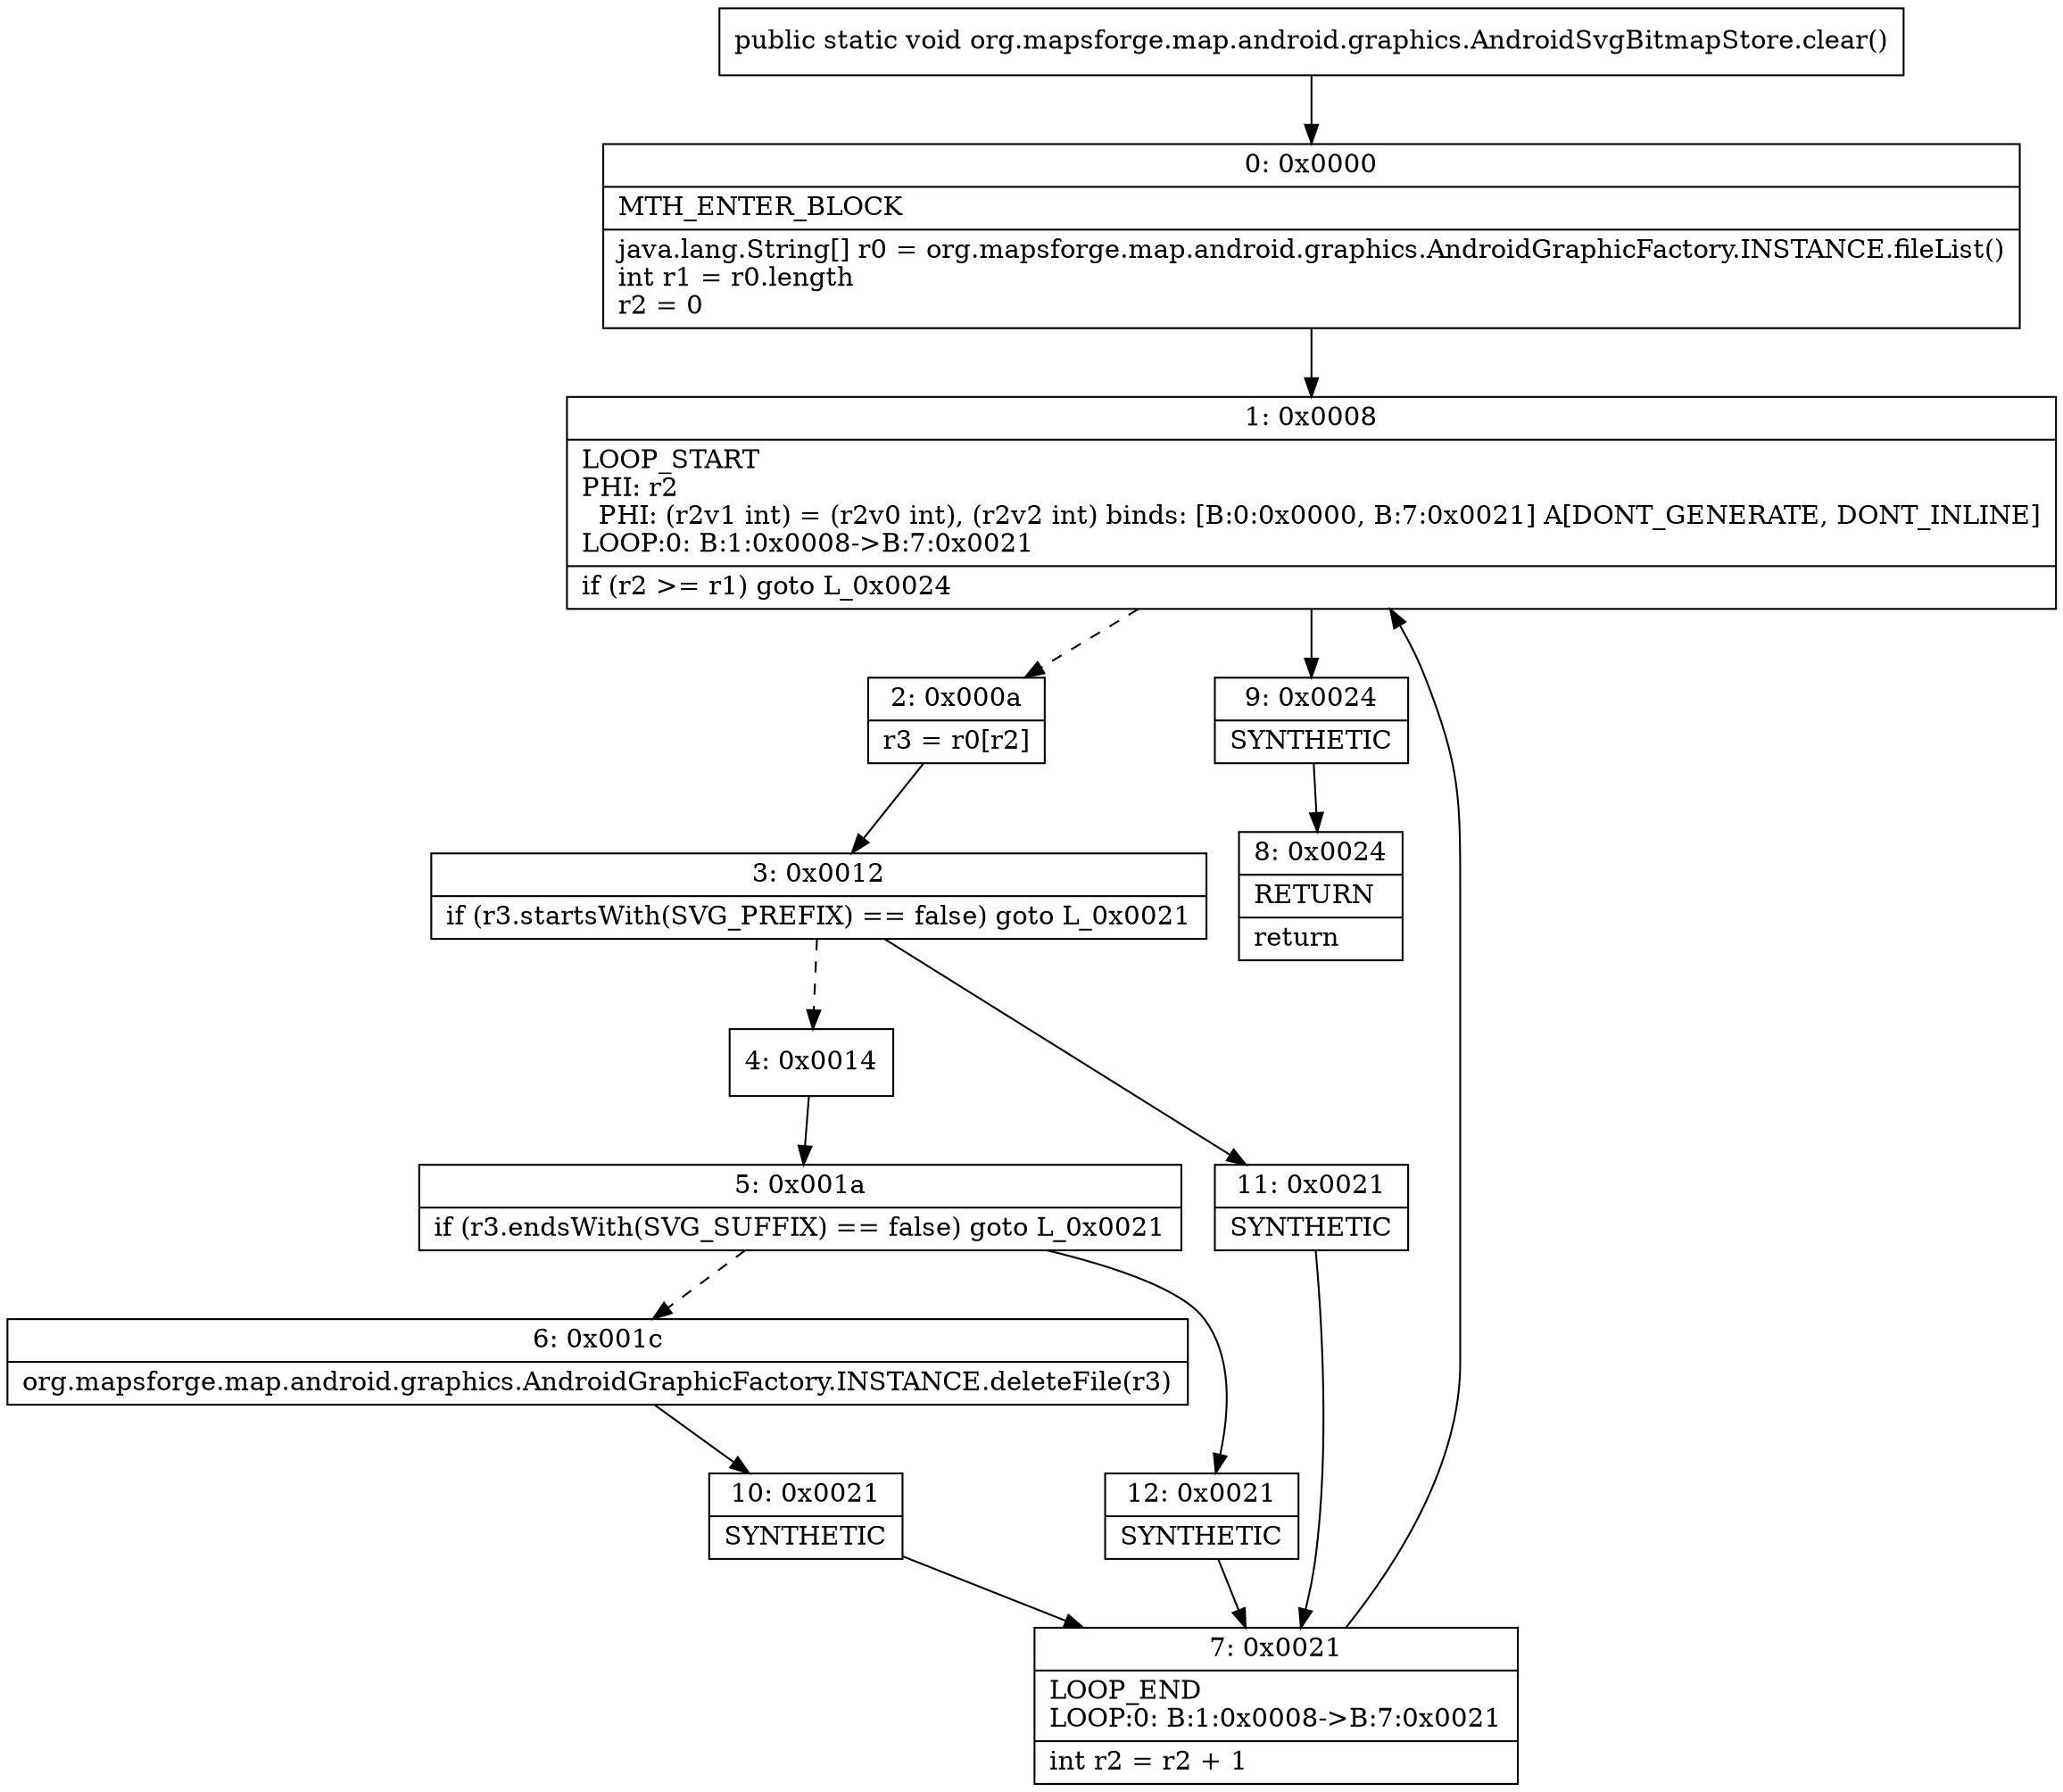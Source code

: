 digraph "CFG fororg.mapsforge.map.android.graphics.AndroidSvgBitmapStore.clear()V" {
Node_0 [shape=record,label="{0\:\ 0x0000|MTH_ENTER_BLOCK\l|java.lang.String[] r0 = org.mapsforge.map.android.graphics.AndroidGraphicFactory.INSTANCE.fileList()\lint r1 = r0.length\lr2 = 0\l}"];
Node_1 [shape=record,label="{1\:\ 0x0008|LOOP_START\lPHI: r2 \l  PHI: (r2v1 int) = (r2v0 int), (r2v2 int) binds: [B:0:0x0000, B:7:0x0021] A[DONT_GENERATE, DONT_INLINE]\lLOOP:0: B:1:0x0008\-\>B:7:0x0021\l|if (r2 \>= r1) goto L_0x0024\l}"];
Node_2 [shape=record,label="{2\:\ 0x000a|r3 = r0[r2]\l}"];
Node_3 [shape=record,label="{3\:\ 0x0012|if (r3.startsWith(SVG_PREFIX) == false) goto L_0x0021\l}"];
Node_4 [shape=record,label="{4\:\ 0x0014}"];
Node_5 [shape=record,label="{5\:\ 0x001a|if (r3.endsWith(SVG_SUFFIX) == false) goto L_0x0021\l}"];
Node_6 [shape=record,label="{6\:\ 0x001c|org.mapsforge.map.android.graphics.AndroidGraphicFactory.INSTANCE.deleteFile(r3)\l}"];
Node_7 [shape=record,label="{7\:\ 0x0021|LOOP_END\lLOOP:0: B:1:0x0008\-\>B:7:0x0021\l|int r2 = r2 + 1\l}"];
Node_8 [shape=record,label="{8\:\ 0x0024|RETURN\l|return\l}"];
Node_9 [shape=record,label="{9\:\ 0x0024|SYNTHETIC\l}"];
Node_10 [shape=record,label="{10\:\ 0x0021|SYNTHETIC\l}"];
Node_11 [shape=record,label="{11\:\ 0x0021|SYNTHETIC\l}"];
Node_12 [shape=record,label="{12\:\ 0x0021|SYNTHETIC\l}"];
MethodNode[shape=record,label="{public static void org.mapsforge.map.android.graphics.AndroidSvgBitmapStore.clear() }"];
MethodNode -> Node_0;
Node_0 -> Node_1;
Node_1 -> Node_2[style=dashed];
Node_1 -> Node_9;
Node_2 -> Node_3;
Node_3 -> Node_4[style=dashed];
Node_3 -> Node_11;
Node_4 -> Node_5;
Node_5 -> Node_6[style=dashed];
Node_5 -> Node_12;
Node_6 -> Node_10;
Node_7 -> Node_1;
Node_9 -> Node_8;
Node_10 -> Node_7;
Node_11 -> Node_7;
Node_12 -> Node_7;
}

